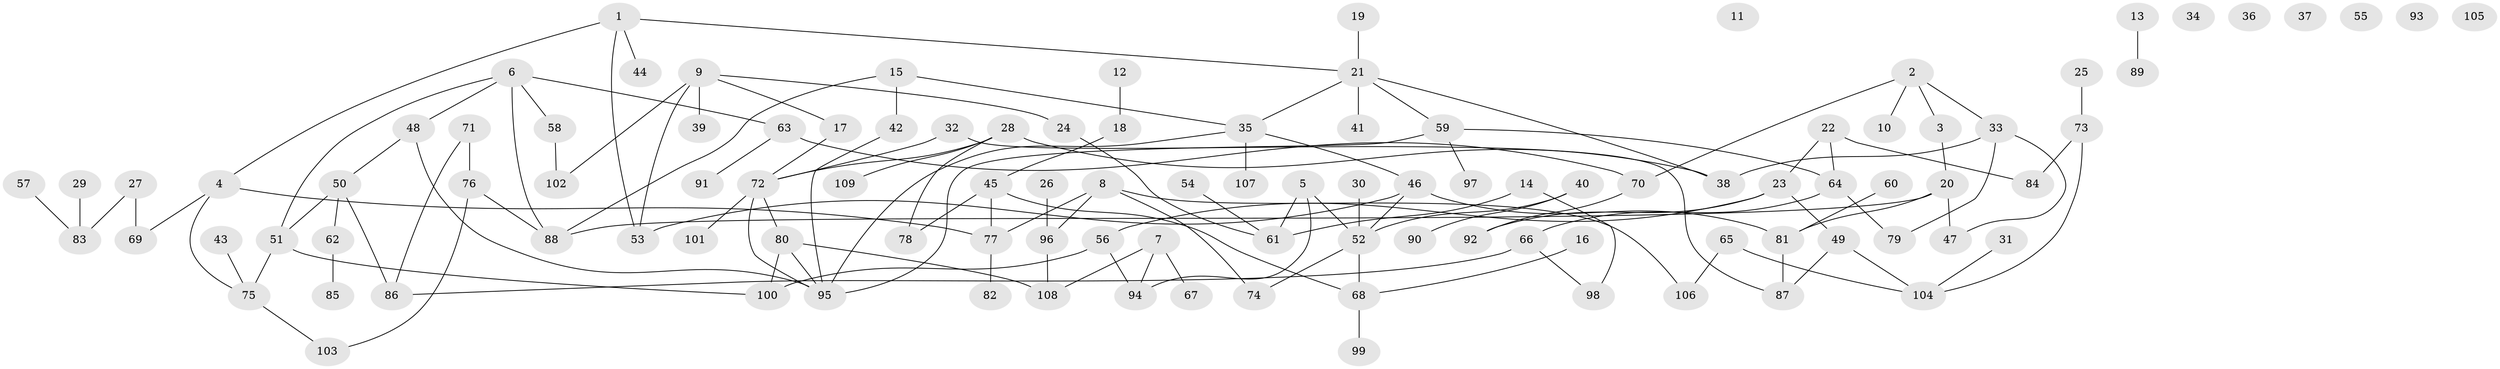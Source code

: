 // coarse degree distribution, {0: 0.25, 1: 0.46875, 2: 0.15625, 7: 0.09375, 10: 0.03125}
// Generated by graph-tools (version 1.1) at 2025/43/03/04/25 21:43:24]
// undirected, 109 vertices, 133 edges
graph export_dot {
graph [start="1"]
  node [color=gray90,style=filled];
  1;
  2;
  3;
  4;
  5;
  6;
  7;
  8;
  9;
  10;
  11;
  12;
  13;
  14;
  15;
  16;
  17;
  18;
  19;
  20;
  21;
  22;
  23;
  24;
  25;
  26;
  27;
  28;
  29;
  30;
  31;
  32;
  33;
  34;
  35;
  36;
  37;
  38;
  39;
  40;
  41;
  42;
  43;
  44;
  45;
  46;
  47;
  48;
  49;
  50;
  51;
  52;
  53;
  54;
  55;
  56;
  57;
  58;
  59;
  60;
  61;
  62;
  63;
  64;
  65;
  66;
  67;
  68;
  69;
  70;
  71;
  72;
  73;
  74;
  75;
  76;
  77;
  78;
  79;
  80;
  81;
  82;
  83;
  84;
  85;
  86;
  87;
  88;
  89;
  90;
  91;
  92;
  93;
  94;
  95;
  96;
  97;
  98;
  99;
  100;
  101;
  102;
  103;
  104;
  105;
  106;
  107;
  108;
  109;
  1 -- 4;
  1 -- 21;
  1 -- 44;
  1 -- 53;
  2 -- 3;
  2 -- 10;
  2 -- 33;
  2 -- 70;
  3 -- 20;
  4 -- 69;
  4 -- 75;
  4 -- 77;
  5 -- 52;
  5 -- 61;
  5 -- 94;
  6 -- 48;
  6 -- 51;
  6 -- 58;
  6 -- 63;
  6 -- 88;
  7 -- 67;
  7 -- 94;
  7 -- 108;
  8 -- 74;
  8 -- 77;
  8 -- 96;
  8 -- 106;
  9 -- 17;
  9 -- 24;
  9 -- 39;
  9 -- 53;
  9 -- 102;
  12 -- 18;
  13 -- 89;
  14 -- 61;
  14 -- 98;
  15 -- 35;
  15 -- 42;
  15 -- 88;
  16 -- 68;
  17 -- 72;
  18 -- 45;
  19 -- 21;
  20 -- 47;
  20 -- 81;
  20 -- 88;
  21 -- 35;
  21 -- 38;
  21 -- 41;
  21 -- 59;
  22 -- 23;
  22 -- 64;
  22 -- 84;
  23 -- 49;
  23 -- 56;
  23 -- 92;
  24 -- 61;
  25 -- 73;
  26 -- 96;
  27 -- 69;
  27 -- 83;
  28 -- 38;
  28 -- 72;
  28 -- 78;
  28 -- 109;
  29 -- 83;
  30 -- 52;
  31 -- 104;
  32 -- 72;
  32 -- 87;
  33 -- 38;
  33 -- 47;
  33 -- 79;
  35 -- 46;
  35 -- 95;
  35 -- 107;
  40 -- 52;
  40 -- 90;
  42 -- 95;
  43 -- 75;
  45 -- 68;
  45 -- 77;
  45 -- 78;
  46 -- 52;
  46 -- 53;
  46 -- 81;
  48 -- 50;
  48 -- 95;
  49 -- 87;
  49 -- 104;
  50 -- 51;
  50 -- 62;
  50 -- 86;
  51 -- 75;
  51 -- 100;
  52 -- 68;
  52 -- 74;
  54 -- 61;
  56 -- 94;
  56 -- 100;
  57 -- 83;
  58 -- 102;
  59 -- 64;
  59 -- 95;
  59 -- 97;
  60 -- 81;
  62 -- 85;
  63 -- 70;
  63 -- 91;
  64 -- 66;
  64 -- 79;
  65 -- 104;
  65 -- 106;
  66 -- 86;
  66 -- 98;
  68 -- 99;
  70 -- 92;
  71 -- 76;
  71 -- 86;
  72 -- 80;
  72 -- 95;
  72 -- 101;
  73 -- 84;
  73 -- 104;
  75 -- 103;
  76 -- 88;
  76 -- 103;
  77 -- 82;
  80 -- 95;
  80 -- 100;
  80 -- 108;
  81 -- 87;
  96 -- 108;
}
